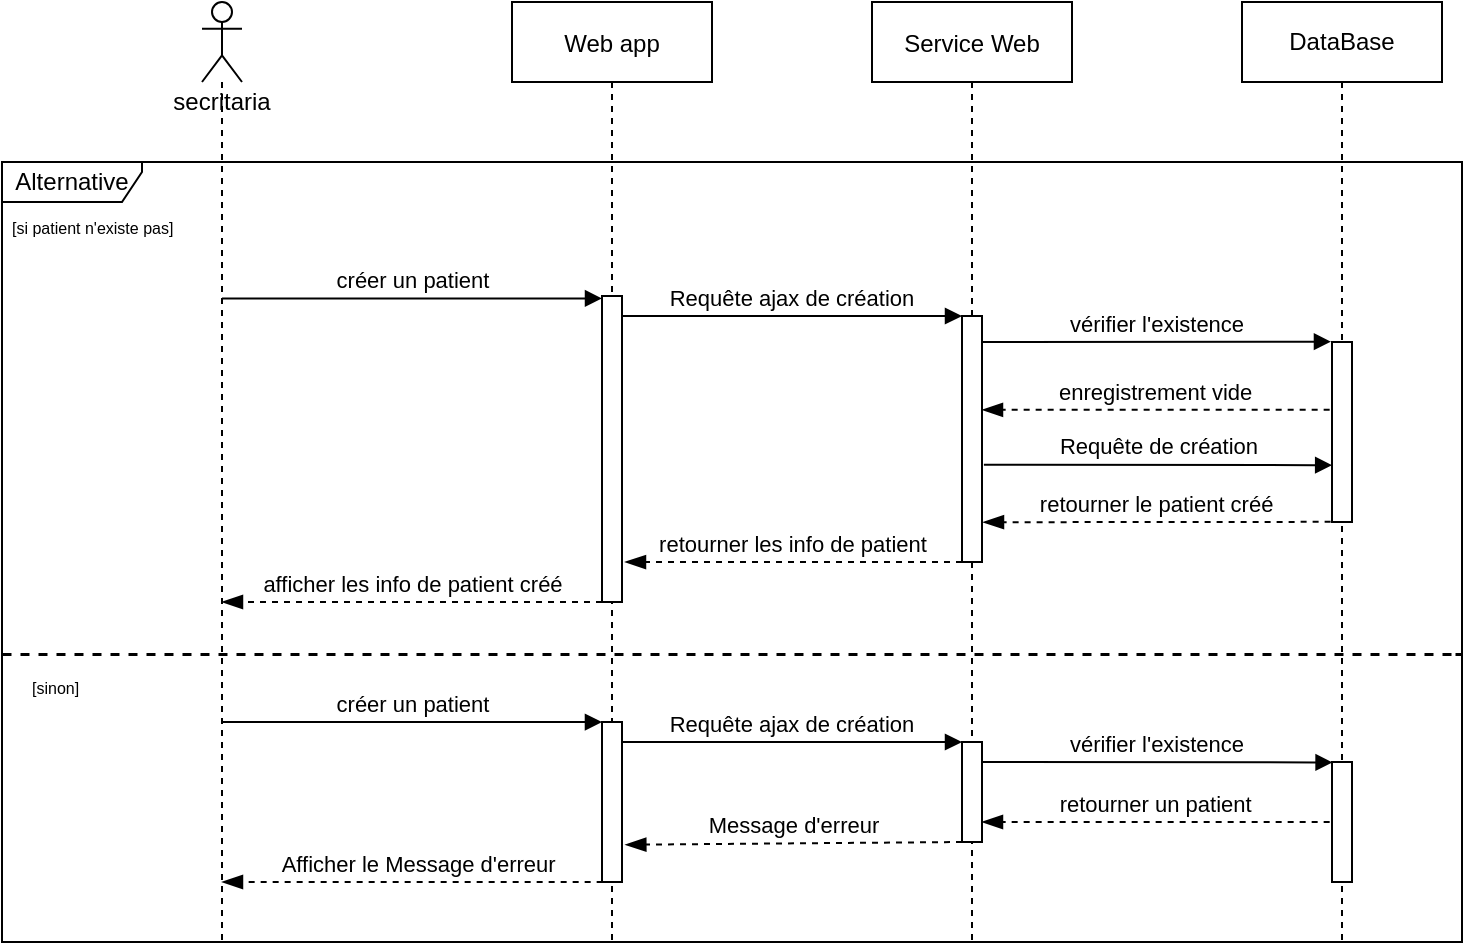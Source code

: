 <mxfile version="17.4.0" type="github"><diagram id="kgpKYQtTHZ0yAKxKKP6v" name="Page-1"><mxGraphModel dx="1185" dy="658" grid="1" gridSize="10" guides="1" tooltips="1" connect="1" arrows="1" fold="1" page="1" pageScale="1" pageWidth="850" pageHeight="1100" math="0" shadow="0"><root><mxCell id="0"/><mxCell id="1" parent="0"/><mxCell id="jsuSwlWTccruS7zZsj-k-16" value="&lt;span class=&quot;VIiyi&quot; lang=&quot;fr&quot;&gt;&lt;span class=&quot;JLqJ4b ChMk0b&quot;&gt;&lt;span class=&quot;Q4iAWc&quot;&gt;Alternative&lt;/span&gt;&lt;/span&gt;&lt;/span&gt;" style="shape=umlFrame;whiteSpace=wrap;html=1;width=70;height=20;" vertex="1" parent="1"><mxGeometry x="60" y="150" width="730" height="390" as="geometry"/></mxCell><mxCell id="jsuSwlWTccruS7zZsj-k-10" value="DataBase" style="shape=umlLifeline;perimeter=lifelinePerimeter;whiteSpace=wrap;html=1;container=1;collapsible=0;recursiveResize=0;outlineConnect=0;" vertex="1" parent="1"><mxGeometry x="680" y="70" width="100" height="470" as="geometry"/></mxCell><mxCell id="jsuSwlWTccruS7zZsj-k-11" value="" style="html=1;points=[];perimeter=orthogonalPerimeter;" vertex="1" parent="jsuSwlWTccruS7zZsj-k-10"><mxGeometry x="45" y="170" width="10" height="90" as="geometry"/></mxCell><mxCell id="jsuSwlWTccruS7zZsj-k-33" value="" style="html=1;points=[];perimeter=orthogonalPerimeter;" vertex="1" parent="jsuSwlWTccruS7zZsj-k-10"><mxGeometry x="45" y="380" width="10" height="60" as="geometry"/></mxCell><mxCell id="jsuSwlWTccruS7zZsj-k-40" value="vérifier l'existence" style="verticalAlign=bottom;endArrow=block;entryX=0.028;entryY=0.015;shadow=0;strokeWidth=1;entryDx=0;entryDy=0;entryPerimeter=0;exitX=1;exitY=0.2;exitDx=0;exitDy=0;exitPerimeter=0;" edge="1" parent="jsuSwlWTccruS7zZsj-k-10" source="jsuSwlWTccruS7zZsj-k-39"><mxGeometry relative="1" as="geometry"><mxPoint x="-130" y="379" as="sourcePoint"/><mxPoint x="45.28" y="380.2" as="targetPoint"/></mxGeometry></mxCell><mxCell id="3nuBFxr9cyL0pnOWT2aG-5" value="Service Web" style="shape=umlLifeline;perimeter=lifelinePerimeter;container=1;collapsible=0;recursiveResize=0;rounded=0;shadow=0;strokeWidth=1;" parent="1" vertex="1"><mxGeometry x="495" y="70" width="100" height="470" as="geometry"/></mxCell><mxCell id="3nuBFxr9cyL0pnOWT2aG-6" value="" style="points=[];perimeter=orthogonalPerimeter;rounded=0;shadow=0;strokeWidth=1;" parent="3nuBFxr9cyL0pnOWT2aG-5" vertex="1"><mxGeometry x="45" y="157" width="10" height="123" as="geometry"/></mxCell><mxCell id="jsuSwlWTccruS7zZsj-k-12" value="&lt;span class=&quot;VIiyi&quot; lang=&quot;fr&quot;&gt;&lt;span class=&quot;JLqJ4b ChMk0b&quot;&gt;&lt;span class=&quot;Q4iAWc&quot;&gt;vérifier l'existence&lt;/span&gt;&lt;/span&gt;&lt;/span&gt;" style="html=1;verticalAlign=bottom;endArrow=block;rounded=0;entryX=-0.052;entryY=-0.002;entryDx=0;entryDy=0;entryPerimeter=0;" edge="1" parent="3nuBFxr9cyL0pnOWT2aG-5" target="jsuSwlWTccruS7zZsj-k-11"><mxGeometry width="80" relative="1" as="geometry"><mxPoint x="55" y="170" as="sourcePoint"/><mxPoint x="135" y="170" as="targetPoint"/></mxGeometry></mxCell><mxCell id="jsuSwlWTccruS7zZsj-k-39" value="" style="html=1;points=[];perimeter=orthogonalPerimeter;fontSize=8;" vertex="1" parent="3nuBFxr9cyL0pnOWT2aG-5"><mxGeometry x="45" y="370" width="10" height="50" as="geometry"/></mxCell><mxCell id="jsuSwlWTccruS7zZsj-k-43" value="Message d'erreur" style="verticalAlign=bottom;endArrow=blockThin;dashed=1;endSize=8;exitX=-0.117;exitY=0.377;shadow=0;strokeWidth=1;endFill=1;exitDx=0;exitDy=0;exitPerimeter=0;entryX=1.167;entryY=0.767;entryDx=0;entryDy=0;entryPerimeter=0;" edge="1" parent="3nuBFxr9cyL0pnOWT2aG-5" target="jsuSwlWTccruS7zZsj-k-37"><mxGeometry relative="1" as="geometry"><mxPoint x="-128.83" y="420" as="targetPoint"/><mxPoint x="45.0" y="420" as="sourcePoint"/></mxGeometry></mxCell><mxCell id="3nuBFxr9cyL0pnOWT2aG-1" value="Web app" style="shape=umlLifeline;perimeter=lifelinePerimeter;container=1;collapsible=0;recursiveResize=0;rounded=0;shadow=0;strokeWidth=1;" parent="1" vertex="1"><mxGeometry x="315" y="70" width="100" height="470" as="geometry"/></mxCell><mxCell id="3nuBFxr9cyL0pnOWT2aG-2" value="" style="points=[];perimeter=orthogonalPerimeter;rounded=0;shadow=0;strokeWidth=1;" parent="3nuBFxr9cyL0pnOWT2aG-1" vertex="1"><mxGeometry x="45" y="147" width="10" height="153" as="geometry"/></mxCell><mxCell id="jsuSwlWTccruS7zZsj-k-37" value="" style="html=1;points=[];perimeter=orthogonalPerimeter;fontSize=8;" vertex="1" parent="3nuBFxr9cyL0pnOWT2aG-1"><mxGeometry x="45" y="360" width="10" height="80" as="geometry"/></mxCell><mxCell id="3nuBFxr9cyL0pnOWT2aG-8" value="Requête ajax de création" style="verticalAlign=bottom;endArrow=block;entryX=0;entryY=0;shadow=0;strokeWidth=1;" parent="1" source="3nuBFxr9cyL0pnOWT2aG-2" target="3nuBFxr9cyL0pnOWT2aG-6" edge="1"><mxGeometry relative="1" as="geometry"><mxPoint x="470" y="227" as="sourcePoint"/></mxGeometry></mxCell><mxCell id="jsuSwlWTccruS7zZsj-k-6" value="secritaria" style="shape=umlLifeline;participant=umlActor;perimeter=lifelinePerimeter;whiteSpace=wrap;html=1;container=1;collapsible=0;recursiveResize=0;verticalAlign=top;spacingTop=36;outlineConnect=0;" vertex="1" parent="1"><mxGeometry x="160" y="70" width="20" height="470" as="geometry"/></mxCell><mxCell id="jsuSwlWTccruS7zZsj-k-14" value="retourner les info de patient" style="verticalAlign=bottom;endArrow=blockThin;dashed=1;endSize=8;shadow=0;strokeWidth=1;entryX=1.15;entryY=0.806;entryDx=0;entryDy=0;entryPerimeter=0;endFill=1;" edge="1" parent="1"><mxGeometry relative="1" as="geometry"><mxPoint x="371.5" y="350.018" as="targetPoint"/><mxPoint x="540" y="350" as="sourcePoint"/></mxGeometry></mxCell><mxCell id="jsuSwlWTccruS7zZsj-k-8" value="créer un patient" style="html=1;verticalAlign=bottom;endArrow=block;rounded=0;entryX=0;entryY=0.008;entryDx=0;entryDy=0;entryPerimeter=0;" edge="1" parent="1" source="jsuSwlWTccruS7zZsj-k-6" target="3nuBFxr9cyL0pnOWT2aG-2"><mxGeometry width="80" relative="1" as="geometry"><mxPoint x="170" y="220" as="sourcePoint"/><mxPoint x="310" y="220" as="targetPoint"/></mxGeometry></mxCell><mxCell id="jsuSwlWTccruS7zZsj-k-18" value="[si patient n'existe pas]" style="text;align=left;fontStyle=0;verticalAlign=middle;spacingLeft=3;spacingRight=3;strokeColor=none;rotatable=0;points=[[0,0.5],[1,0.5]];portConstraint=eastwest;fontSize=8;" vertex="1" parent="1"><mxGeometry x="60" y="170" width="110" height="26" as="geometry"/></mxCell><mxCell id="jsuSwlWTccruS7zZsj-k-22" value="" style="endArrow=none;html=1;rounded=0;fontSize=8;strokeWidth=1.5;dashed=1;exitX=0;exitY=0.423;exitDx=0;exitDy=0;exitPerimeter=0;" edge="1" parent="1"><mxGeometry width="50" height="50" relative="1" as="geometry"><mxPoint x="60" y="395.96" as="sourcePoint"/><mxPoint x="780" y="396" as="targetPoint"/><Array as="points"><mxPoint x="780" y="396"/><mxPoint x="790" y="396"/></Array></mxGeometry></mxCell><mxCell id="jsuSwlWTccruS7zZsj-k-24" value="afficher les info de patient créé" style="html=1;verticalAlign=bottom;endArrow=blockThin;dashed=1;endSize=8;rounded=0;endFill=1;" edge="1" parent="1"><mxGeometry relative="1" as="geometry"><mxPoint x="360" y="370" as="sourcePoint"/><mxPoint x="170" y="370" as="targetPoint"/></mxGeometry></mxCell><mxCell id="jsuSwlWTccruS7zZsj-k-13" value="enregistrement vide" style="verticalAlign=bottom;endArrow=blockThin;dashed=1;endSize=8;exitX=-0.117;exitY=0.377;shadow=0;strokeWidth=1;endFill=1;exitDx=0;exitDy=0;exitPerimeter=0;" edge="1" parent="1" source="jsuSwlWTccruS7zZsj-k-11" target="3nuBFxr9cyL0pnOWT2aG-6"><mxGeometry relative="1" as="geometry"><mxPoint x="570" y="269" as="targetPoint"/><mxPoint x="725" y="269.33" as="sourcePoint"/></mxGeometry></mxCell><mxCell id="jsuSwlWTccruS7zZsj-k-34" value="Requête de création" style="html=1;verticalAlign=bottom;endArrow=block;rounded=0;entryX=0.008;entryY=0.662;entryDx=0;entryDy=0;entryPerimeter=0;exitX=1.094;exitY=0.605;exitDx=0;exitDy=0;exitPerimeter=0;" edge="1" parent="1"><mxGeometry width="80" relative="1" as="geometry"><mxPoint x="550.94" y="301.315" as="sourcePoint"/><mxPoint x="725.08" y="301.58" as="targetPoint"/></mxGeometry></mxCell><mxCell id="jsuSwlWTccruS7zZsj-k-35" value="retourner le patient créé" style="verticalAlign=bottom;endArrow=blockThin;dashed=1;endSize=8;exitX=-0.069;exitY=0.888;shadow=0;strokeWidth=1;endFill=1;exitDx=0;exitDy=0;exitPerimeter=0;entryX=1.051;entryY=0.904;entryDx=0;entryDy=0;entryPerimeter=0;" edge="1" parent="1"><mxGeometry relative="1" as="geometry"><mxPoint x="550.51" y="330.112" as="targetPoint"/><mxPoint x="724.31" y="329.92" as="sourcePoint"/></mxGeometry></mxCell><mxCell id="jsuSwlWTccruS7zZsj-k-36" value="créer un patient" style="html=1;verticalAlign=bottom;endArrow=block;rounded=0;entryX=0;entryY=0.008;entryDx=0;entryDy=0;entryPerimeter=0;" edge="1" parent="1"><mxGeometry width="80" relative="1" as="geometry"><mxPoint x="170.004" y="430.004" as="sourcePoint"/><mxPoint x="359.98" y="430.004" as="targetPoint"/></mxGeometry></mxCell><mxCell id="jsuSwlWTccruS7zZsj-k-38" value="Requête ajax de création" style="verticalAlign=bottom;endArrow=block;entryX=0;entryY=0;shadow=0;strokeWidth=1;" edge="1" parent="1"><mxGeometry relative="1" as="geometry"><mxPoint x="370" y="440" as="sourcePoint"/><mxPoint x="540" y="440" as="targetPoint"/></mxGeometry></mxCell><mxCell id="jsuSwlWTccruS7zZsj-k-41" value="retourner un patient" style="verticalAlign=bottom;endArrow=blockThin;dashed=1;endSize=8;exitX=-0.117;exitY=0.377;shadow=0;strokeWidth=1;endFill=1;exitDx=0;exitDy=0;exitPerimeter=0;" edge="1" parent="1"><mxGeometry relative="1" as="geometry"><mxPoint x="550" y="480.0" as="targetPoint"/><mxPoint x="723.83" y="480.0" as="sourcePoint"/></mxGeometry></mxCell><mxCell id="jsuSwlWTccruS7zZsj-k-46" value="Afficher le Message d'erreur" style="verticalAlign=bottom;endArrow=blockThin;dashed=1;endSize=8;exitX=-0.117;exitY=0.377;shadow=0;strokeWidth=1;endFill=1;exitDx=0;exitDy=0;exitPerimeter=0;" edge="1" parent="1" target="jsuSwlWTccruS7zZsj-k-6"><mxGeometry relative="1" as="geometry"><mxPoint x="200" y="510" as="targetPoint"/><mxPoint x="366.33" y="510" as="sourcePoint"/></mxGeometry></mxCell><mxCell id="jsuSwlWTccruS7zZsj-k-47" value="[sinon]" style="text;align=left;fontStyle=0;verticalAlign=middle;spacingLeft=3;spacingRight=3;strokeColor=none;rotatable=0;points=[[0,0.5],[1,0.5]];portConstraint=eastwest;fontSize=8;" vertex="1" parent="1"><mxGeometry x="70" y="400" width="110" height="26" as="geometry"/></mxCell></root></mxGraphModel></diagram></mxfile>